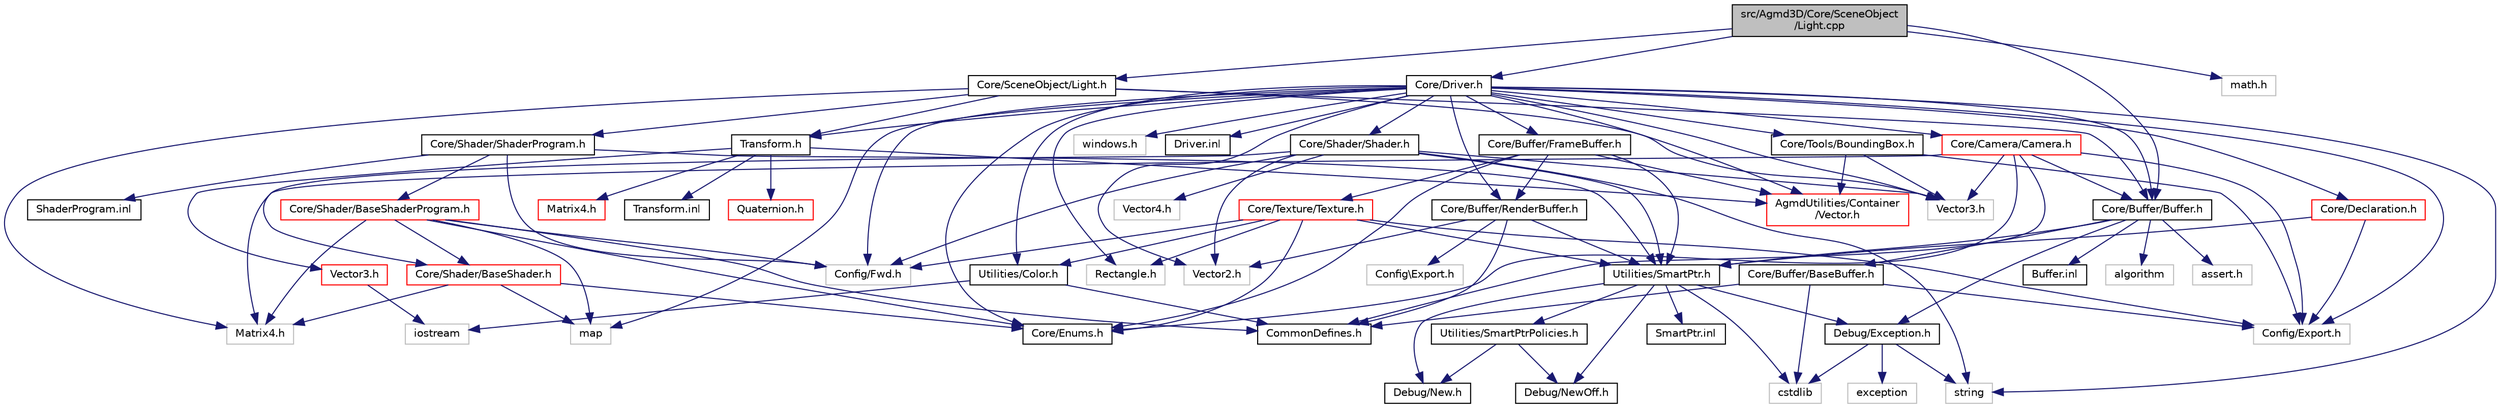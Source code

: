 digraph "src/Agmd3D/Core/SceneObject/Light.cpp"
{
  edge [fontname="Helvetica",fontsize="10",labelfontname="Helvetica",labelfontsize="10"];
  node [fontname="Helvetica",fontsize="10",shape=record];
  Node1 [label="src/Agmd3D/Core/SceneObject\l/Light.cpp",height=0.2,width=0.4,color="black", fillcolor="grey75", style="filled" fontcolor="black"];
  Node1 -> Node2 [color="midnightblue",fontsize="10",style="solid"];
  Node2 [label="Core/SceneObject/Light.h",height=0.2,width=0.4,color="black", fillcolor="white", style="filled",URL="$_light_8h.html"];
  Node2 -> Node3 [color="midnightblue",fontsize="10",style="solid"];
  Node3 [label="Core/Buffer/Buffer.h",height=0.2,width=0.4,color="black", fillcolor="white", style="filled",URL="$_buffer_8h.html"];
  Node3 -> Node4 [color="midnightblue",fontsize="10",style="solid"];
  Node4 [label="Core/Buffer/BaseBuffer.h",height=0.2,width=0.4,color="black", fillcolor="white", style="filled",URL="$_base_buffer_8h.html"];
  Node4 -> Node5 [color="midnightblue",fontsize="10",style="solid"];
  Node5 [label="Config/Export.h",height=0.2,width=0.4,color="grey75", fillcolor="white", style="filled"];
  Node4 -> Node6 [color="midnightblue",fontsize="10",style="solid"];
  Node6 [label="CommonDefines.h",height=0.2,width=0.4,color="black", fillcolor="white", style="filled",URL="$_common_defines_8h.html"];
  Node4 -> Node7 [color="midnightblue",fontsize="10",style="solid"];
  Node7 [label="cstdlib",height=0.2,width=0.4,color="grey75", fillcolor="white", style="filled"];
  Node3 -> Node8 [color="midnightblue",fontsize="10",style="solid"];
  Node8 [label="Utilities/SmartPtr.h",height=0.2,width=0.4,color="black", fillcolor="white", style="filled",URL="$_smart_ptr_8h.html"];
  Node8 -> Node7 [color="midnightblue",fontsize="10",style="solid"];
  Node8 -> Node9 [color="midnightblue",fontsize="10",style="solid"];
  Node9 [label="Utilities/SmartPtrPolicies.h",height=0.2,width=0.4,color="black", fillcolor="white", style="filled",URL="$_smart_ptr_policies_8h.html"];
  Node9 -> Node10 [color="midnightblue",fontsize="10",style="solid"];
  Node10 [label="Debug/New.h",height=0.2,width=0.4,color="black", fillcolor="white", style="filled",URL="$_new_8h.html"];
  Node9 -> Node11 [color="midnightblue",fontsize="10",style="solid"];
  Node11 [label="Debug/NewOff.h",height=0.2,width=0.4,color="black", fillcolor="white", style="filled",URL="$_new_off_8h.html"];
  Node8 -> Node12 [color="midnightblue",fontsize="10",style="solid"];
  Node12 [label="Debug/Exception.h",height=0.2,width=0.4,color="black", fillcolor="white", style="filled",URL="$_exception_8h.html"];
  Node12 -> Node7 [color="midnightblue",fontsize="10",style="solid"];
  Node12 -> Node13 [color="midnightblue",fontsize="10",style="solid"];
  Node13 [label="exception",height=0.2,width=0.4,color="grey75", fillcolor="white", style="filled"];
  Node12 -> Node14 [color="midnightblue",fontsize="10",style="solid"];
  Node14 [label="string",height=0.2,width=0.4,color="grey75", fillcolor="white", style="filled"];
  Node8 -> Node10 [color="midnightblue",fontsize="10",style="solid"];
  Node8 -> Node15 [color="midnightblue",fontsize="10",style="solid"];
  Node15 [label="SmartPtr.inl",height=0.2,width=0.4,color="black", fillcolor="white", style="filled",URL="$_smart_ptr_8inl.html"];
  Node8 -> Node11 [color="midnightblue",fontsize="10",style="solid"];
  Node3 -> Node12 [color="midnightblue",fontsize="10",style="solid"];
  Node3 -> Node16 [color="midnightblue",fontsize="10",style="solid"];
  Node16 [label="algorithm",height=0.2,width=0.4,color="grey75", fillcolor="white", style="filled"];
  Node3 -> Node17 [color="midnightblue",fontsize="10",style="solid"];
  Node17 [label="assert.h",height=0.2,width=0.4,color="grey75", fillcolor="white", style="filled"];
  Node3 -> Node18 [color="midnightblue",fontsize="10",style="solid"];
  Node18 [label="Buffer.inl",height=0.2,width=0.4,color="black", fillcolor="white", style="filled",URL="$_buffer_8inl.html"];
  Node2 -> Node19 [color="midnightblue",fontsize="10",style="solid"];
  Node19 [label="Core/Shader/ShaderProgram.h",height=0.2,width=0.4,color="black", fillcolor="white", style="filled",URL="$_shader_program_8h.html"];
  Node19 -> Node20 [color="midnightblue",fontsize="10",style="solid"];
  Node20 [label="Config/Fwd.h",height=0.2,width=0.4,color="grey75", fillcolor="white", style="filled"];
  Node19 -> Node21 [color="midnightblue",fontsize="10",style="solid"];
  Node21 [label="Core/Shader/BaseShaderProgram.h",height=0.2,width=0.4,color="red", fillcolor="white", style="filled",URL="$_base_shader_program_8h.html"];
  Node21 -> Node20 [color="midnightblue",fontsize="10",style="solid"];
  Node21 -> Node22 [color="midnightblue",fontsize="10",style="solid"];
  Node22 [label="Core/Enums.h",height=0.2,width=0.4,color="black", fillcolor="white", style="filled",URL="$_enums_8h.html"];
  Node21 -> Node23 [color="midnightblue",fontsize="10",style="solid"];
  Node23 [label="Core/Shader/BaseShader.h",height=0.2,width=0.4,color="red", fillcolor="white", style="filled",URL="$_base_shader_8h.html"];
  Node23 -> Node22 [color="midnightblue",fontsize="10",style="solid"];
  Node23 -> Node24 [color="midnightblue",fontsize="10",style="solid"];
  Node24 [label="Matrix4.h",height=0.2,width=0.4,color="grey75", fillcolor="white", style="filled"];
  Node23 -> Node25 [color="midnightblue",fontsize="10",style="solid"];
  Node25 [label="map",height=0.2,width=0.4,color="grey75", fillcolor="white", style="filled"];
  Node21 -> Node24 [color="midnightblue",fontsize="10",style="solid"];
  Node21 -> Node6 [color="midnightblue",fontsize="10",style="solid"];
  Node21 -> Node25 [color="midnightblue",fontsize="10",style="solid"];
  Node19 -> Node8 [color="midnightblue",fontsize="10",style="solid"];
  Node19 -> Node26 [color="midnightblue",fontsize="10",style="solid"];
  Node26 [label="ShaderProgram.inl",height=0.2,width=0.4,color="black", fillcolor="white", style="filled",URL="$_shader_program_8inl.html"];
  Node2 -> Node27 [color="midnightblue",fontsize="10",style="solid"];
  Node27 [label="Transform.h",height=0.2,width=0.4,color="black", fillcolor="white", style="filled",URL="$_transform_8h.html"];
  Node27 -> Node28 [color="midnightblue",fontsize="10",style="solid"];
  Node28 [label="Vector3.h",height=0.2,width=0.4,color="red", fillcolor="white", style="filled",URL="$_agmd_maths_2_vector3_8h.html"];
  Node28 -> Node29 [color="midnightblue",fontsize="10",style="solid"];
  Node29 [label="iostream",height=0.2,width=0.4,color="grey75", fillcolor="white", style="filled"];
  Node27 -> Node30 [color="midnightblue",fontsize="10",style="solid"];
  Node30 [label="Quaternion.h",height=0.2,width=0.4,color="red", fillcolor="white", style="filled",URL="$_agmd_maths_2_quaternion_8h.html"];
  Node27 -> Node31 [color="midnightblue",fontsize="10",style="solid"];
  Node31 [label="Matrix4.h",height=0.2,width=0.4,color="red", fillcolor="white", style="filled",URL="$_agmd_maths_2_matrix4_8h.html"];
  Node27 -> Node32 [color="midnightblue",fontsize="10",style="solid"];
  Node32 [label="AgmdUtilities/Container\l/Vector.h",height=0.2,width=0.4,color="red", fillcolor="white", style="filled",URL="$_vector_8h.html"];
  Node27 -> Node33 [color="midnightblue",fontsize="10",style="solid"];
  Node33 [label="Transform.inl",height=0.2,width=0.4,color="black", fillcolor="white", style="filled",URL="$_transform_8inl.html"];
  Node2 -> Node34 [color="midnightblue",fontsize="10",style="solid"];
  Node34 [label="Vector3.h",height=0.2,width=0.4,color="grey75", fillcolor="white", style="filled"];
  Node2 -> Node24 [color="midnightblue",fontsize="10",style="solid"];
  Node1 -> Node3 [color="midnightblue",fontsize="10",style="solid"];
  Node1 -> Node35 [color="midnightblue",fontsize="10",style="solid"];
  Node35 [label="Core/Driver.h",height=0.2,width=0.4,color="black", fillcolor="white", style="filled",URL="$_driver_8h.html"];
  Node35 -> Node36 [color="midnightblue",fontsize="10",style="solid"];
  Node36 [label="Utilities/Color.h",height=0.2,width=0.4,color="black", fillcolor="white", style="filled",URL="$_color_8h.html"];
  Node36 -> Node6 [color="midnightblue",fontsize="10",style="solid"];
  Node36 -> Node29 [color="midnightblue",fontsize="10",style="solid"];
  Node35 -> Node5 [color="midnightblue",fontsize="10",style="solid"];
  Node35 -> Node20 [color="midnightblue",fontsize="10",style="solid"];
  Node35 -> Node3 [color="midnightblue",fontsize="10",style="solid"];
  Node35 -> Node22 [color="midnightblue",fontsize="10",style="solid"];
  Node35 -> Node37 [color="midnightblue",fontsize="10",style="solid"];
  Node37 [label="Core/Shader/Shader.h",height=0.2,width=0.4,color="black", fillcolor="white", style="filled",URL="$_shader_8h.html"];
  Node37 -> Node20 [color="midnightblue",fontsize="10",style="solid"];
  Node37 -> Node23 [color="midnightblue",fontsize="10",style="solid"];
  Node37 -> Node38 [color="midnightblue",fontsize="10",style="solid"];
  Node38 [label="Vector2.h",height=0.2,width=0.4,color="grey75", fillcolor="white", style="filled"];
  Node37 -> Node34 [color="midnightblue",fontsize="10",style="solid"];
  Node37 -> Node39 [color="midnightblue",fontsize="10",style="solid"];
  Node39 [label="Vector4.h",height=0.2,width=0.4,color="grey75", fillcolor="white", style="filled"];
  Node37 -> Node8 [color="midnightblue",fontsize="10",style="solid"];
  Node37 -> Node14 [color="midnightblue",fontsize="10",style="solid"];
  Node35 -> Node40 [color="midnightblue",fontsize="10",style="solid"];
  Node40 [label="Core/Buffer/FrameBuffer.h",height=0.2,width=0.4,color="black", fillcolor="white", style="filled",URL="$_frame_buffer_8h.html"];
  Node40 -> Node41 [color="midnightblue",fontsize="10",style="solid"];
  Node41 [label="Core/Texture/Texture.h",height=0.2,width=0.4,color="red", fillcolor="white", style="filled",URL="$_texture_8h.html"];
  Node41 -> Node20 [color="midnightblue",fontsize="10",style="solid"];
  Node41 -> Node5 [color="midnightblue",fontsize="10",style="solid"];
  Node41 -> Node22 [color="midnightblue",fontsize="10",style="solid"];
  Node41 -> Node42 [color="midnightblue",fontsize="10",style="solid"];
  Node42 [label="Rectangle.h",height=0.2,width=0.4,color="grey75", fillcolor="white", style="filled"];
  Node41 -> Node8 [color="midnightblue",fontsize="10",style="solid"];
  Node41 -> Node36 [color="midnightblue",fontsize="10",style="solid"];
  Node40 -> Node43 [color="midnightblue",fontsize="10",style="solid"];
  Node43 [label="Core/Buffer/RenderBuffer.h",height=0.2,width=0.4,color="black", fillcolor="white", style="filled",URL="$_render_buffer_8h.html"];
  Node43 -> Node44 [color="midnightblue",fontsize="10",style="solid"];
  Node44 [label="Config\\Export.h",height=0.2,width=0.4,color="grey75", fillcolor="white", style="filled"];
  Node43 -> Node38 [color="midnightblue",fontsize="10",style="solid"];
  Node43 -> Node8 [color="midnightblue",fontsize="10",style="solid"];
  Node43 -> Node6 [color="midnightblue",fontsize="10",style="solid"];
  Node40 -> Node22 [color="midnightblue",fontsize="10",style="solid"];
  Node40 -> Node8 [color="midnightblue",fontsize="10",style="solid"];
  Node40 -> Node32 [color="midnightblue",fontsize="10",style="solid"];
  Node35 -> Node43 [color="midnightblue",fontsize="10",style="solid"];
  Node35 -> Node45 [color="midnightblue",fontsize="10",style="solid"];
  Node45 [label="Core/Declaration.h",height=0.2,width=0.4,color="red", fillcolor="white", style="filled",URL="$_declaration_8h.html"];
  Node45 -> Node5 [color="midnightblue",fontsize="10",style="solid"];
  Node45 -> Node8 [color="midnightblue",fontsize="10",style="solid"];
  Node35 -> Node46 [color="midnightblue",fontsize="10",style="solid"];
  Node46 [label="Core/Camera/Camera.h",height=0.2,width=0.4,color="red", fillcolor="white", style="filled",URL="$_camera_8h.html"];
  Node46 -> Node5 [color="midnightblue",fontsize="10",style="solid"];
  Node46 -> Node3 [color="midnightblue",fontsize="10",style="solid"];
  Node46 -> Node22 [color="midnightblue",fontsize="10",style="solid"];
  Node46 -> Node34 [color="midnightblue",fontsize="10",style="solid"];
  Node46 -> Node24 [color="midnightblue",fontsize="10",style="solid"];
  Node46 -> Node6 [color="midnightblue",fontsize="10",style="solid"];
  Node35 -> Node47 [color="midnightblue",fontsize="10",style="solid"];
  Node47 [label="Core/Tools/BoundingBox.h",height=0.2,width=0.4,color="black", fillcolor="white", style="filled",URL="$_bounding_box_8h.html"];
  Node47 -> Node34 [color="midnightblue",fontsize="10",style="solid"];
  Node47 -> Node5 [color="midnightblue",fontsize="10",style="solid"];
  Node47 -> Node32 [color="midnightblue",fontsize="10",style="solid"];
  Node35 -> Node38 [color="midnightblue",fontsize="10",style="solid"];
  Node35 -> Node34 [color="midnightblue",fontsize="10",style="solid"];
  Node35 -> Node42 [color="midnightblue",fontsize="10",style="solid"];
  Node35 -> Node27 [color="midnightblue",fontsize="10",style="solid"];
  Node35 -> Node14 [color="midnightblue",fontsize="10",style="solid"];
  Node35 -> Node25 [color="midnightblue",fontsize="10",style="solid"];
  Node35 -> Node32 [color="midnightblue",fontsize="10",style="solid"];
  Node35 -> Node48 [color="midnightblue",fontsize="10",style="solid"];
  Node48 [label="windows.h",height=0.2,width=0.4,color="grey75", fillcolor="white", style="filled"];
  Node35 -> Node49 [color="midnightblue",fontsize="10",style="solid"];
  Node49 [label="Driver.inl",height=0.2,width=0.4,color="black", fillcolor="white", style="filled",URL="$_driver_8inl.html"];
  Node1 -> Node50 [color="midnightblue",fontsize="10",style="solid"];
  Node50 [label="math.h",height=0.2,width=0.4,color="grey75", fillcolor="white", style="filled"];
}
